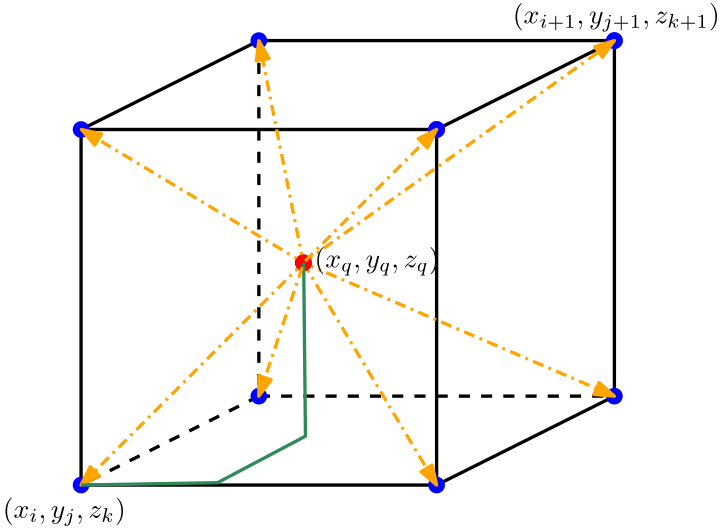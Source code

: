 <?xml version="1.0"?>
<!DOCTYPE ipe SYSTEM "ipe.dtd">
<ipe version="70206" creator="Ipe 7.2.7">
<info created="D:20190523190337" modified="D:20190523191458"/>
<ipestyle name="basic">
<symbol name="arrow/arc(spx)">
<path stroke="sym-stroke" fill="sym-stroke" pen="sym-pen">
0 0 m
-1 0.333 l
-1 -0.333 l
h
</path>
</symbol>
<symbol name="arrow/farc(spx)">
<path stroke="sym-stroke" fill="white" pen="sym-pen">
0 0 m
-1 0.333 l
-1 -0.333 l
h
</path>
</symbol>
<symbol name="arrow/ptarc(spx)">
<path stroke="sym-stroke" fill="sym-stroke" pen="sym-pen">
0 0 m
-1 0.333 l
-0.8 0 l
-1 -0.333 l
h
</path>
</symbol>
<symbol name="arrow/fptarc(spx)">
<path stroke="sym-stroke" fill="white" pen="sym-pen">
0 0 m
-1 0.333 l
-0.8 0 l
-1 -0.333 l
h
</path>
</symbol>
<symbol name="mark/circle(sx)" transformations="translations">
<path fill="sym-stroke">
0.6 0 0 0.6 0 0 e
0.4 0 0 0.4 0 0 e
</path>
</symbol>
<symbol name="mark/disk(sx)" transformations="translations">
<path fill="sym-stroke">
0.6 0 0 0.6 0 0 e
</path>
</symbol>
<symbol name="mark/fdisk(sfx)" transformations="translations">
<group>
<path fill="sym-fill">
0.5 0 0 0.5 0 0 e
</path>
<path fill="sym-stroke" fillrule="eofill">
0.6 0 0 0.6 0 0 e
0.4 0 0 0.4 0 0 e
</path>
</group>
</symbol>
<symbol name="mark/box(sx)" transformations="translations">
<path fill="sym-stroke" fillrule="eofill">
-0.6 -0.6 m
0.6 -0.6 l
0.6 0.6 l
-0.6 0.6 l
h
-0.4 -0.4 m
0.4 -0.4 l
0.4 0.4 l
-0.4 0.4 l
h
</path>
</symbol>
<symbol name="mark/square(sx)" transformations="translations">
<path fill="sym-stroke">
-0.6 -0.6 m
0.6 -0.6 l
0.6 0.6 l
-0.6 0.6 l
h
</path>
</symbol>
<symbol name="mark/fsquare(sfx)" transformations="translations">
<group>
<path fill="sym-fill">
-0.5 -0.5 m
0.5 -0.5 l
0.5 0.5 l
-0.5 0.5 l
h
</path>
<path fill="sym-stroke" fillrule="eofill">
-0.6 -0.6 m
0.6 -0.6 l
0.6 0.6 l
-0.6 0.6 l
h
-0.4 -0.4 m
0.4 -0.4 l
0.4 0.4 l
-0.4 0.4 l
h
</path>
</group>
</symbol>
<symbol name="mark/cross(sx)" transformations="translations">
<group>
<path fill="sym-stroke">
-0.43 -0.57 m
0.57 0.43 l
0.43 0.57 l
-0.57 -0.43 l
h
</path>
<path fill="sym-stroke">
-0.43 0.57 m
0.57 -0.43 l
0.43 -0.57 l
-0.57 0.43 l
h
</path>
</group>
</symbol>
<symbol name="arrow/fnormal(spx)">
<path stroke="sym-stroke" fill="white" pen="sym-pen">
0 0 m
-1 0.333 l
-1 -0.333 l
h
</path>
</symbol>
<symbol name="arrow/pointed(spx)">
<path stroke="sym-stroke" fill="sym-stroke" pen="sym-pen">
0 0 m
-1 0.333 l
-0.8 0 l
-1 -0.333 l
h
</path>
</symbol>
<symbol name="arrow/fpointed(spx)">
<path stroke="sym-stroke" fill="white" pen="sym-pen">
0 0 m
-1 0.333 l
-0.8 0 l
-1 -0.333 l
h
</path>
</symbol>
<symbol name="arrow/linear(spx)">
<path stroke="sym-stroke" pen="sym-pen">
-1 0.333 m
0 0 l
-1 -0.333 l
</path>
</symbol>
<symbol name="arrow/fdouble(spx)">
<path stroke="sym-stroke" fill="white" pen="sym-pen">
0 0 m
-1 0.333 l
-1 -0.333 l
h
-1 0 m
-2 0.333 l
-2 -0.333 l
h
</path>
</symbol>
<symbol name="arrow/double(spx)">
<path stroke="sym-stroke" fill="sym-stroke" pen="sym-pen">
0 0 m
-1 0.333 l
-1 -0.333 l
h
-1 0 m
-2 0.333 l
-2 -0.333 l
h
</path>
</symbol>
<pen name="heavier" value="0.8"/>
<pen name="fat" value="1.2"/>
<pen name="ultrafat" value="2"/>
<symbolsize name="large" value="5"/>
<symbolsize name="small" value="2"/>
<symbolsize name="tiny" value="1.1"/>
<arrowsize name="large" value="10"/>
<arrowsize name="small" value="5"/>
<arrowsize name="tiny" value="3"/>
<color name="red" value="1 0 0"/>
<color name="green" value="0 1 0"/>
<color name="blue" value="0 0 1"/>
<color name="yellow" value="1 1 0"/>
<color name="orange" value="1 0.647 0"/>
<color name="gold" value="1 0.843 0"/>
<color name="purple" value="0.627 0.125 0.941"/>
<color name="gray" value="0.745"/>
<color name="brown" value="0.647 0.165 0.165"/>
<color name="navy" value="0 0 0.502"/>
<color name="pink" value="1 0.753 0.796"/>
<color name="seagreen" value="0.18 0.545 0.341"/>
<color name="turquoise" value="0.251 0.878 0.816"/>
<color name="violet" value="0.933 0.51 0.933"/>
<color name="darkblue" value="0 0 0.545"/>
<color name="darkcyan" value="0 0.545 0.545"/>
<color name="darkgray" value="0.663"/>
<color name="darkgreen" value="0 0.392 0"/>
<color name="darkmagenta" value="0.545 0 0.545"/>
<color name="darkorange" value="1 0.549 0"/>
<color name="darkred" value="0.545 0 0"/>
<color name="lightblue" value="0.678 0.847 0.902"/>
<color name="lightcyan" value="0.878 1 1"/>
<color name="lightgray" value="0.827"/>
<color name="lightgreen" value="0.565 0.933 0.565"/>
<color name="lightyellow" value="1 1 0.878"/>
<dashstyle name="dashed" value="[4] 0"/>
<dashstyle name="dotted" value="[1 3] 0"/>
<dashstyle name="dash dotted" value="[4 2 1 2] 0"/>
<dashstyle name="dash dot dotted" value="[4 2 1 2 1 2] 0"/>
<textsize name="large" value="\large"/>
<textsize name="Large" value="\Large"/>
<textsize name="LARGE" value="\LARGE"/>
<textsize name="huge" value="\huge"/>
<textsize name="Huge" value="\Huge"/>
<textsize name="small" value="\small"/>
<textsize name="footnote" value="\footnotesize"/>
<textsize name="tiny" value="\tiny"/>
<textstyle name="center" begin="\begin{center}" end="\end{center}"/>
<textstyle name="itemize" begin="\begin{itemize}" end="\end{itemize}"/>
<textstyle name="item" begin="\begin{itemize}\item{}" end="\end{itemize}"/>
<gridsize name="4 pts" value="4"/>
<gridsize name="8 pts (~3 mm)" value="8"/>
<gridsize name="16 pts (~6 mm)" value="16"/>
<gridsize name="32 pts (~12 mm)" value="32"/>
<gridsize name="10 pts (~3.5 mm)" value="10"/>
<gridsize name="20 pts (~7 mm)" value="20"/>
<gridsize name="14 pts (~5 mm)" value="14"/>
<gridsize name="28 pts (~10 mm)" value="28"/>
<gridsize name="56 pts (~20 mm)" value="56"/>
<anglesize name="90 deg" value="90"/>
<anglesize name="60 deg" value="60"/>
<anglesize name="45 deg" value="45"/>
<anglesize name="30 deg" value="30"/>
<anglesize name="22.5 deg" value="22.5"/>
<opacity name="10%" value="0.1"/>
<opacity name="30%" value="0.3"/>
<opacity name="50%" value="0.5"/>
<opacity name="75%" value="0.75"/>
<tiling name="falling" angle="-60" step="4" width="1"/>
<tiling name="rising" angle="30" step="4" width="1"/>
</ipestyle>
<page>
<layer name="alpha"/>
<view layers="alpha" active="alpha"/>
<path layer="alpha" matrix="0.615385 0 0 0.8 9.84615 166.4" stroke="black" pen="fat">
192 752 m
192 592 l
400 592 l
400 752 l
h
</path>
<path stroke="black" pen="fat">
256 768 m
320 800 l
320 800 l
</path>
<path stroke="black" pen="fat">
256 640 m
320 672 l
</path>
<path stroke="black" pen="fat">
128 768 m
192 800 l
</path>
<path stroke="black" pen="fat">
192 800 m
320 800 l
320 672 l
320 672 l
</path>
<path stroke="black" dash="dashed" pen="fat">
192 800 m
192 672 l
128 640 l
128 640 l
</path>
<path stroke="black" dash="dashed" pen="fat">
192 672 m
320 672 l
</path>
<use name="mark/disk(sx)" pos="256 768" size="normal" stroke="black"/>
<use name="mark/disk(sx)" pos="320 672" size="normal" stroke="black"/>
<use name="mark/disk(sx)" pos="256 640" size="normal" stroke="black"/>
<use name="mark/disk(sx)" pos="128 640" size="normal" stroke="black"/>
<use name="mark/disk(sx)" pos="128 768" size="normal" stroke="black"/>
<use name="mark/disk(sx)" pos="192 800" size="normal" stroke="black"/>
<use name="mark/disk(sx)" pos="320 800" size="normal" stroke="black"/>
<use name="mark/disk(sx)" pos="192 672" size="normal" stroke="blue"/>
<use name="mark/disk(sx)" pos="128 768" size="normal" stroke="blue"/>
<use name="mark/disk(sx)" pos="128 640" size="normal" stroke="blue"/>
<use name="mark/disk(sx)" pos="192 800" size="normal" stroke="blue"/>
<use name="mark/disk(sx)" pos="320 800" size="large" stroke="blue"/>
<use name="mark/disk(sx)" pos="128 768" size="large" stroke="blue"/>
<use name="mark/disk(sx)" pos="192 800" size="large" stroke="blue"/>
<use name="mark/disk(sx)" pos="320 800" size="large" stroke="blue"/>
<use name="mark/disk(sx)" pos="320 672" size="large" stroke="blue"/>
<use name="mark/disk(sx)" pos="256 640" size="large" stroke="blue"/>
<use name="mark/disk(sx)" pos="128 640" size="large" stroke="blue"/>
<use name="mark/disk(sx)" pos="192 672" size="large" stroke="blue"/>
<use name="mark/disk(sx)" pos="256 768" size="large" stroke="red"/>
<use name="mark/disk(sx)" pos="256 768" size="large" stroke="purple"/>
<use name="mark/disk(sx)" pos="256 768" size="large" stroke="blue"/>
<use name="mark/disk(sx)" pos="208 720" size="large" stroke="blue"/>
<path stroke="orange" dash="dash dotted" pen="fat" arrow="normal/normal">
208 720 m
128 640 l
</path>
<path matrix="1 0 0 1 0.137944 0" stroke="orange" dash="dash dotted" pen="fat" arrow="normal/normal">
208 720 m
128 768 l
</path>
<path stroke="1 0.647 0" dash="dash dotted" pen="fat" arrow="normal/normal">
208 720 m
192 800 l
</path>
<path stroke="1 0.647 0" dash="dash dotted" pen="fat" arrow="normal/normal">
208 720 m
320 800 l
</path>
<path stroke="1 0.647 0" dash="dash dotted" pen="fat" arrow="normal/normal">
208 720 m
320 672 l
</path>
<path stroke="1 0.647 0" dash="dash dotted" pen="fat" arrow="normal/normal">
208 720 m
256 640 l
</path>
<use name="mark/disk(sx)" pos="208.138 720" size="large" stroke="red"/>
<path stroke="seagreen" pen="fat">
128 640 m
177.129 640.847 l
208.781 657.599 l
208.138 720 l
208.138 720 l
</path>
<path stroke="orange" dash="dash dotted" pen="fat" rarrow="normal/normal">
256 768 m
208 720 l
208.138 720 l
208.138 720 l
</path>
<path stroke="1 0.647 0" dash="dash dotted" pen="fat" rarrow="normal/normal">
192 672 m
208.138 720 l
208.138 720 l
</path>
<text matrix="1 0 0 1 -142.976 -100.867" transformations="translations" pos="242.791 729.025" stroke="black" type="label" width="44.232" height="7.472" depth="2.85" valign="baseline">$(x_i,y_j,z_k)$</text>
<text matrix="1 0 0 1 40.6361 77.1227" transformations="translations" pos="242.791 729.025" stroke="black" type="label" width="74.494" height="7.472" depth="2.85" valign="baseline" style="math">(x_{i+1},y_{j+1},z_{k+1})</text>
<text matrix="1 0 0 1 -30.767 -10.685" transformations="translations" pos="242.791 729.025" stroke="black" type="label" width="45.015" height="7.472" depth="2.85" valign="baseline" style="math">(x_q,y_q,z_q)</text>
</page>
</ipe>

